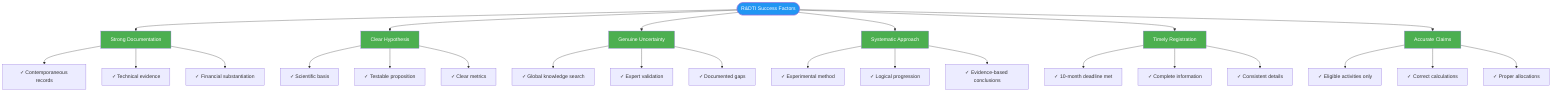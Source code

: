 flowchart TD
    Success(["R&DTI Success Factors"]) --> F1["Strong Documentation"]
    Success --> F2["Clear Hypothesis"]
    Success --> F3["Genuine Uncertainty"]
    Success --> F4["Systematic Approach"]
    Success --> F5["Timely Registration"]
    Success --> F6["Accurate Claims"]
    
    F1 --> D1["✓ Contemporaneous records"]
    F1 --> D2["✓ Technical evidence"]
    F1 --> D3["✓ Financial substantiation"]
    
    F2 --> H1["✓ Scientific basis"]
    F2 --> H2["✓ Testable proposition"]
    F2 --> H3["✓ Clear metrics"]
    
    F3 --> U1["✓ Global knowledge search"]
    F3 --> U2["✓ Expert validation"]
    F3 --> U3["✓ Documented gaps"]
    
    F4 --> S1["✓ Experimental method"]
    F4 --> S2["✓ Logical progression"]
    F4 --> S3["✓ Evidence-based conclusions"]
    
    F5 --> T1["✓ 10-month deadline met"]
    F5 --> T2["✓ Complete information"]
    F5 --> T3["✓ Consistent details"]
    
    F6 --> C1["✓ Eligible activities only"]
    F6 --> C2["✓ Correct calculations"]
    F6 --> C3["✓ Proper allocations"]
    
    style Success fill:#2196F3,color:#fff
    style F1 fill:#4CAF50,color:#fff
    style F2 fill:#4CAF50,color:#fff
    style F3 fill:#4CAF50,color:#fff
    style F4 fill:#4CAF50,color:#fff
    style F5 fill:#4CAF50,color:#fff
    style F6 fill:#4CAF50,color:#fff